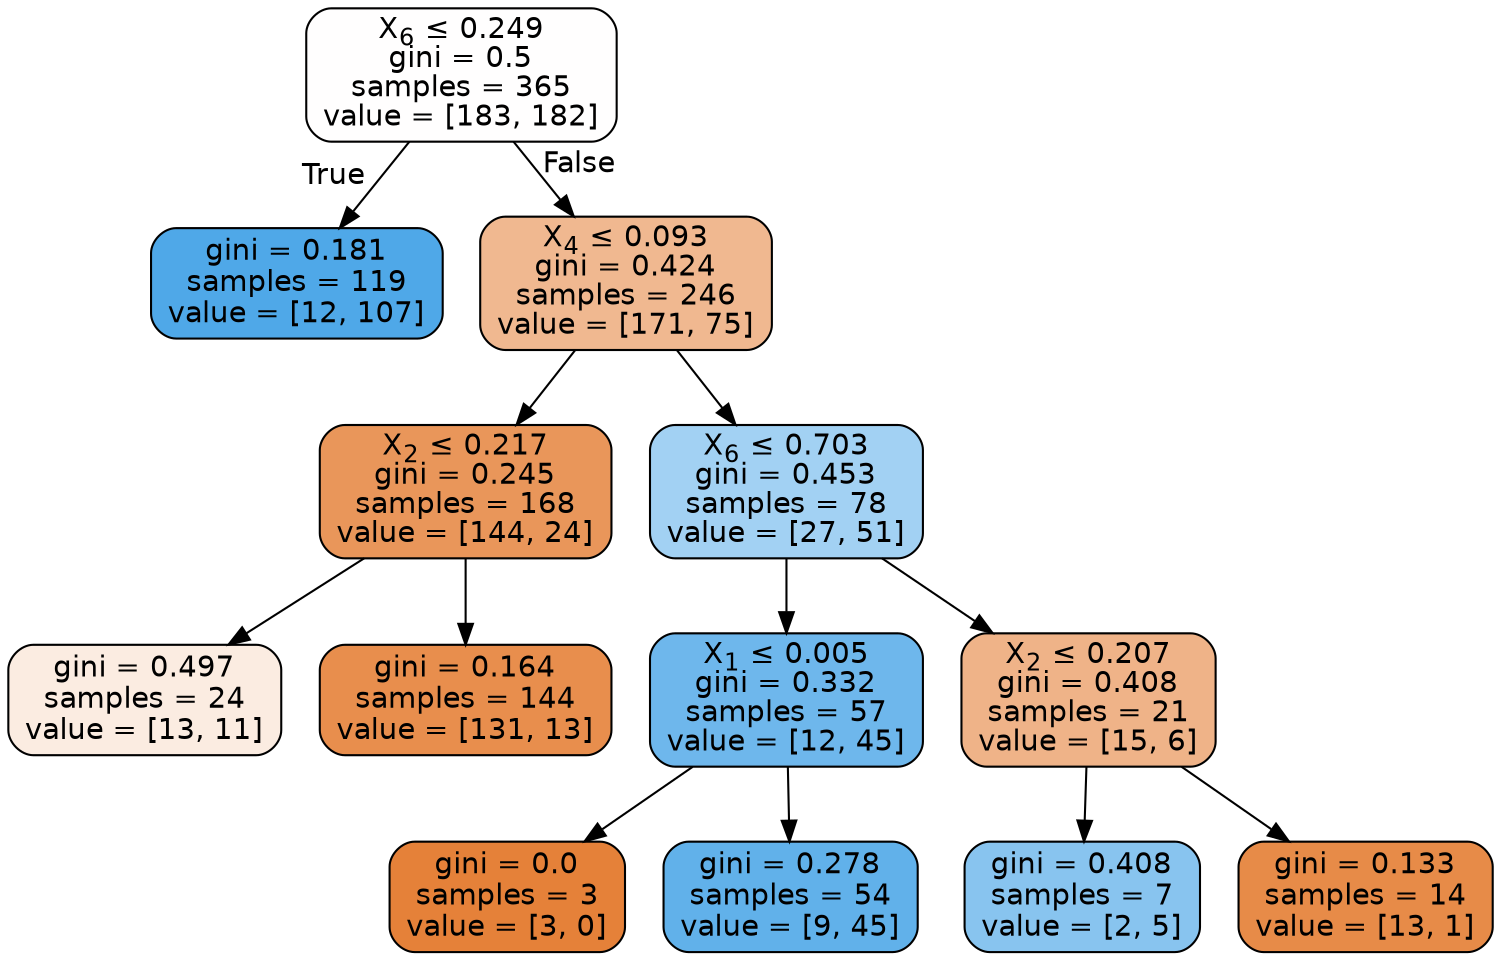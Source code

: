 digraph Tree {
node [shape=box, style="filled, rounded", color="black", fontname=helvetica] ;
edge [fontname=helvetica] ;
0 [label=<X<SUB>6</SUB> &le; 0.249<br/>gini = 0.5<br/>samples = 365<br/>value = [183, 182]>, fillcolor="#fffefe"] ;
1 [label=<gini = 0.181<br/>samples = 119<br/>value = [12, 107]>, fillcolor="#4fa8e8"] ;
0 -> 1 [labeldistance=2.5, labelangle=45, headlabel="True"] ;
2 [label=<X<SUB>4</SUB> &le; 0.093<br/>gini = 0.424<br/>samples = 246<br/>value = [171, 75]>, fillcolor="#f0b890"] ;
0 -> 2 [labeldistance=2.5, labelangle=-45, headlabel="False"] ;
3 [label=<X<SUB>2</SUB> &le; 0.217<br/>gini = 0.245<br/>samples = 168<br/>value = [144, 24]>, fillcolor="#e9965a"] ;
2 -> 3 ;
4 [label=<gini = 0.497<br/>samples = 24<br/>value = [13, 11]>, fillcolor="#fbece1"] ;
3 -> 4 ;
5 [label=<gini = 0.164<br/>samples = 144<br/>value = [131, 13]>, fillcolor="#e88e4d"] ;
3 -> 5 ;
6 [label=<X<SUB>6</SUB> &le; 0.703<br/>gini = 0.453<br/>samples = 78<br/>value = [27, 51]>, fillcolor="#a2d1f3"] ;
2 -> 6 ;
7 [label=<X<SUB>1</SUB> &le; 0.005<br/>gini = 0.332<br/>samples = 57<br/>value = [12, 45]>, fillcolor="#6eb7ec"] ;
6 -> 7 ;
8 [label=<gini = 0.0<br/>samples = 3<br/>value = [3, 0]>, fillcolor="#e58139"] ;
7 -> 8 ;
9 [label=<gini = 0.278<br/>samples = 54<br/>value = [9, 45]>, fillcolor="#61b1ea"] ;
7 -> 9 ;
10 [label=<X<SUB>2</SUB> &le; 0.207<br/>gini = 0.408<br/>samples = 21<br/>value = [15, 6]>, fillcolor="#efb388"] ;
6 -> 10 ;
11 [label=<gini = 0.408<br/>samples = 7<br/>value = [2, 5]>, fillcolor="#88c4ef"] ;
10 -> 11 ;
12 [label=<gini = 0.133<br/>samples = 14<br/>value = [13, 1]>, fillcolor="#e78b48"] ;
10 -> 12 ;
}